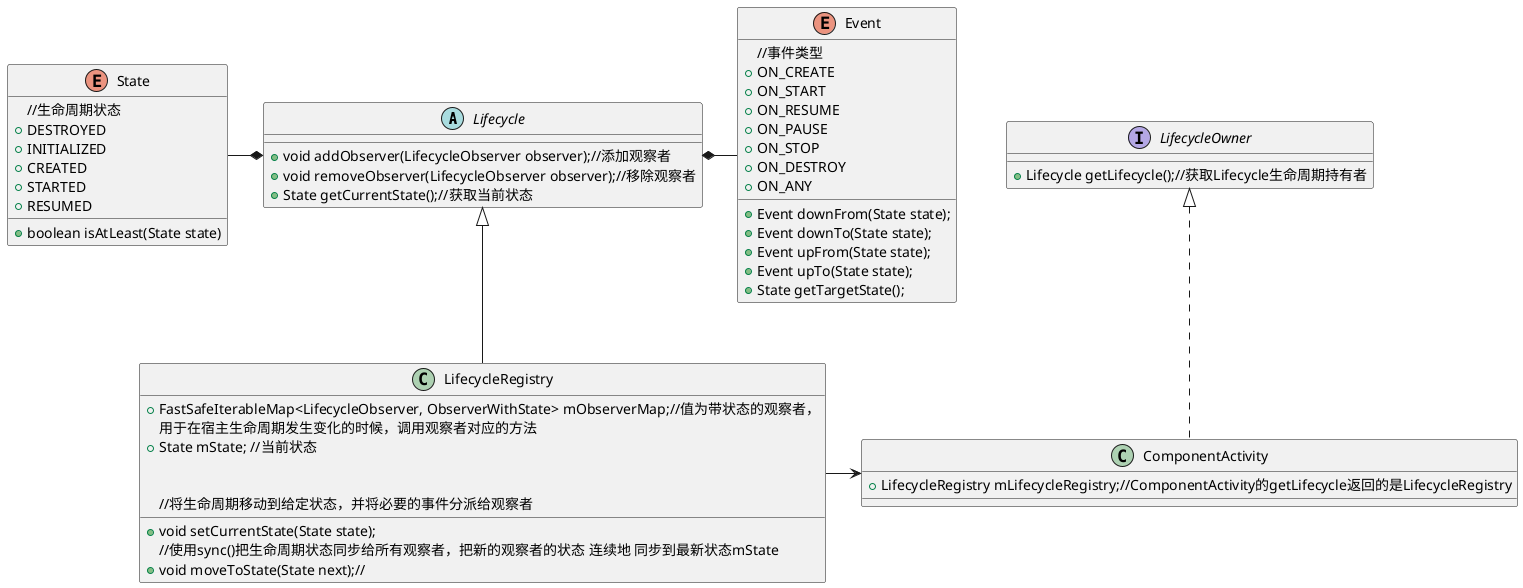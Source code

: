 @startuml

abstract class Lifecycle{
    + void addObserver(LifecycleObserver observer);//添加观察者
    + void removeObserver(LifecycleObserver observer);//移除观察者
    + State getCurrentState();//获取当前状态
}

enum State {
    //生命周期状态
   + DESTROYED
   + INITIALIZED
   + CREATED
   + STARTED
   + RESUMED
   + boolean isAtLeast(State state)
}

enum Event{
      //事件类型
     + ON_CREATE
     + ON_START
     + ON_RESUME
     + ON_PAUSE
     + ON_STOP
     + ON_DESTROY
     + ON_ANY
    + Event downFrom(State state);
    + Event downTo(State state);
    + Event upFrom(State state);
    + Event upTo(State state);
    + State getTargetState();
}
class LifecycleRegistry extends Lifecycle{
'   //生命周期真正的分发者(持有者)，交给fragment来分发Event事件通知给所有的观察者


   + FastSafeIterableMap<LifecycleObserver, ObserverWithState> mObserverMap;//值为带状态的观察者，
   用于在宿主生命周期发生变化的时候，调用观察者对应的方法
   + State mState; //当前状态


   //将生命周期移动到给定状态，并将必要的事件分派给观察者
   + void setCurrentState(State state);
   //使用sync()把生命周期状态同步给所有观察者，把新的观察者的状态 连续地 同步到最新状态mState
   + void moveToState(State next);//

}

interface LifecycleOwner{
    + Lifecycle getLifecycle();//获取Lifecycle生命周期持有者
}

class ComponentActivity implements LifecycleOwner{
    + LifecycleRegistry mLifecycleRegistry;//ComponentActivity的getLifecycle返回的是LifecycleRegistry
}

State -* Lifecycle
Event -* Lifecycle

LifecycleRegistry -> ComponentActivity

@enduml